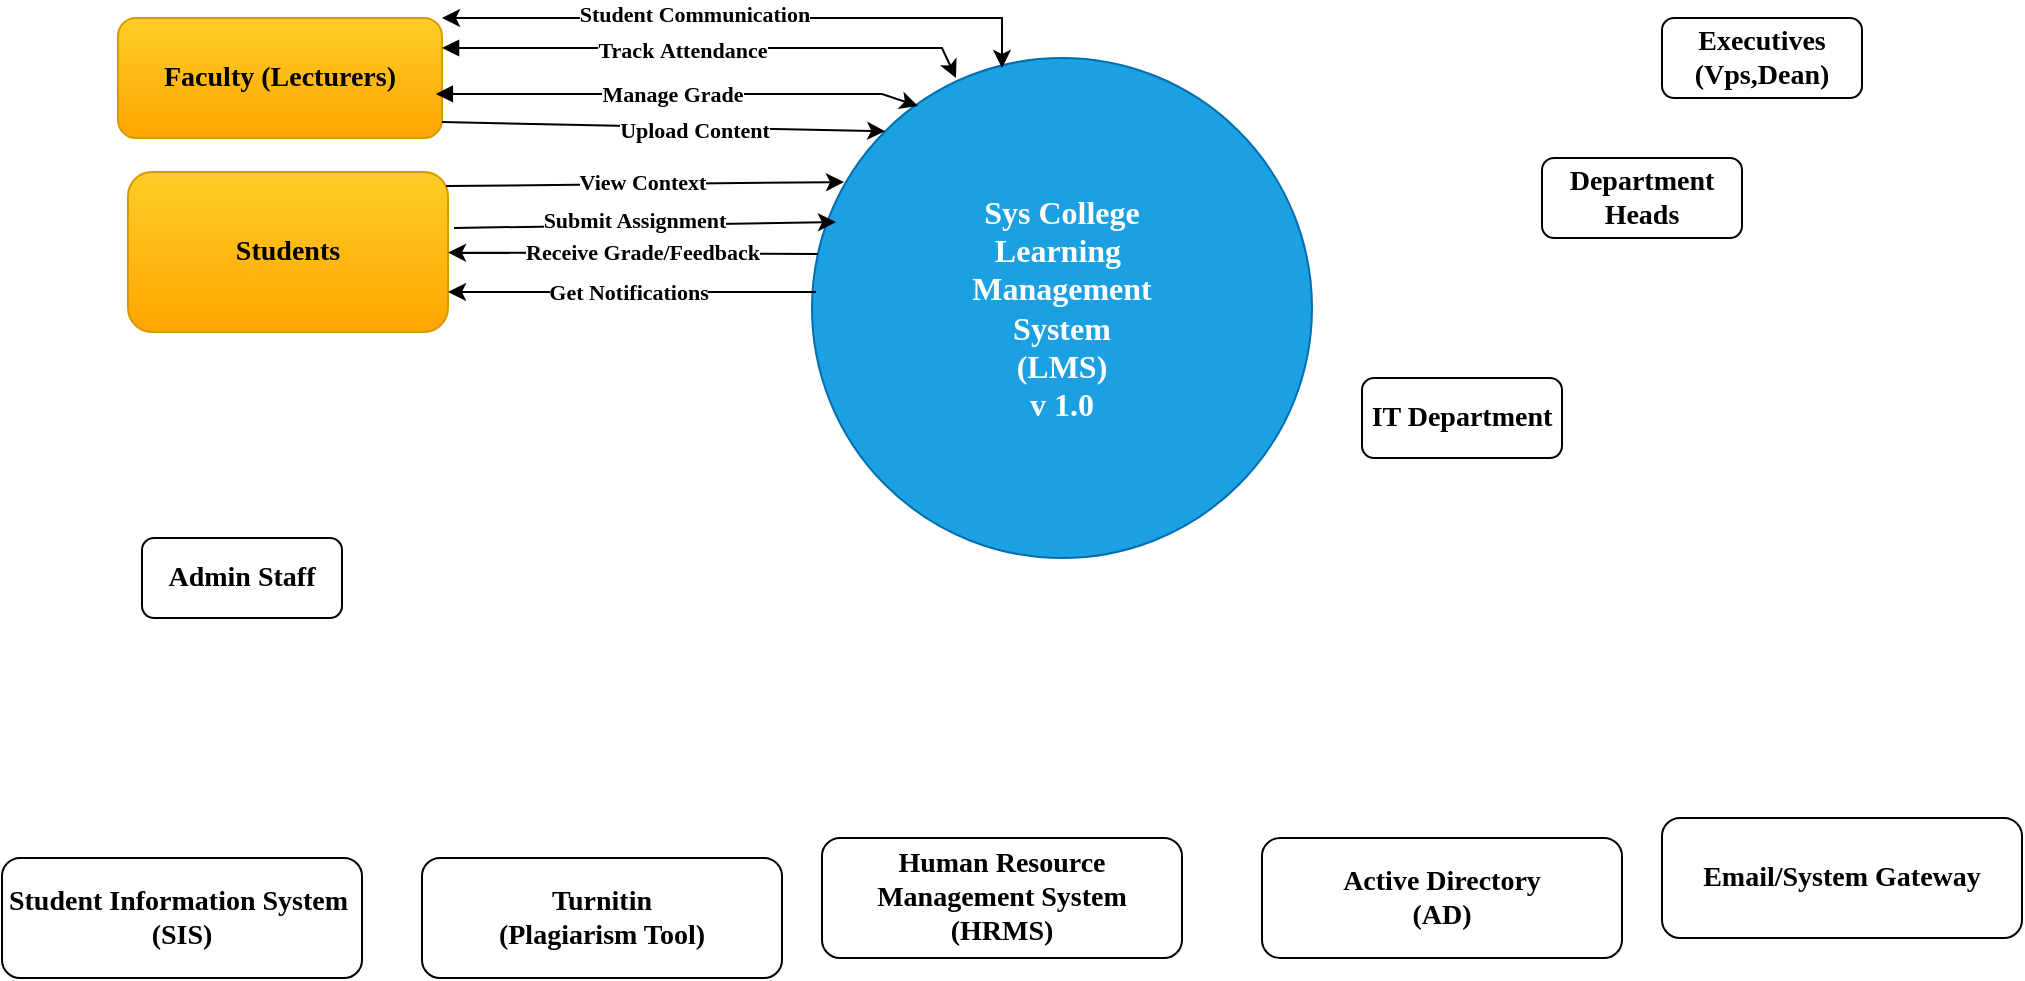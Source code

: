 <mxfile version="26.2.2">
  <diagram name="Page-1" id="Wjv5Oz3AqmIwob7s-AKi">
    <mxGraphModel dx="1428" dy="841" grid="1" gridSize="10" guides="1" tooltips="1" connect="1" arrows="1" fold="1" page="1" pageScale="1" pageWidth="1169" pageHeight="827" math="0" shadow="0">
      <root>
        <mxCell id="0" />
        <mxCell id="1" parent="0" />
        <mxCell id="Xvql2AdoNt05fyFsp_AF-1" value="&lt;div&gt;&lt;font face=&quot;Verdana&quot; style=&quot;font-size: 16px;&quot;&gt;&lt;b style=&quot;&quot;&gt;Sys College&lt;/b&gt;&lt;/font&gt;&lt;/div&gt;&lt;div&gt;&lt;b style=&quot;font-size: 16px; background-color: transparent;&quot;&gt;&lt;font style=&quot;color: light-dark(rgb(255, 255, 255), rgb(255, 255, 255));&quot; face=&quot;Verdana&quot;&gt;Learning&amp;nbsp;&lt;/font&gt;&lt;/b&gt;&lt;/div&gt;&lt;div&gt;&lt;font face=&quot;Verdana&quot; style=&quot;font-size: 16px;&quot;&gt;&lt;b&gt;Management&lt;/b&gt;&lt;/font&gt;&lt;/div&gt;&lt;div&gt;&lt;font face=&quot;Verdana&quot; style=&quot;font-size: 16px;&quot;&gt;&lt;b&gt;System&lt;/b&gt;&lt;/font&gt;&lt;/div&gt;&lt;div&gt;&lt;font face=&quot;Verdana&quot; style=&quot;font-size: 16px;&quot;&gt;&lt;b&gt;(LMS)&lt;br&gt;&lt;/b&gt;&lt;/font&gt;&lt;div&gt;&lt;font face=&quot;Verdana&quot; style=&quot;font-size: 16px;&quot;&gt;&lt;b style=&quot;&quot;&gt;v 1.0&lt;/b&gt;&lt;/font&gt;&lt;/div&gt;&lt;/div&gt;" style="ellipse;whiteSpace=wrap;html=1;aspect=fixed;fillColor=#1ba1e2;fontColor=#ffffff;strokeColor=#006EAF;" parent="1" vertex="1">
          <mxGeometry x="505" y="290" width="250" height="250" as="geometry" />
        </mxCell>
        <mxCell id="PJatKT9wjX2m28LQ-qIB-1" value="&lt;font style=&quot;font-size: 14px;&quot; face=&quot;Verdana&quot;&gt;&lt;b&gt;Students&lt;/b&gt;&lt;/font&gt;" style="rounded=1;whiteSpace=wrap;html=1;fillColor=#ffcd28;strokeColor=#d79b00;gradientColor=#ffa500;" parent="1" vertex="1">
          <mxGeometry x="163" y="347" width="160" height="80" as="geometry" />
        </mxCell>
        <mxCell id="PJatKT9wjX2m28LQ-qIB-2" value="&lt;b&gt;&lt;font style=&quot;font-size: 14px;&quot; face=&quot;Verdana&quot;&gt;Faculty (Lecturers)&lt;/font&gt;&lt;/b&gt;" style="rounded=1;whiteSpace=wrap;html=1;fillColor=#ffcd28;gradientColor=#ffa500;strokeColor=#d79b00;" parent="1" vertex="1">
          <mxGeometry x="158" y="270" width="162" height="60" as="geometry" />
        </mxCell>
        <mxCell id="PJatKT9wjX2m28LQ-qIB-3" value="&lt;b&gt;&lt;font style=&quot;font-size: 14px;&quot; face=&quot;Verdana&quot;&gt;Admin Staff&lt;/font&gt;&lt;/b&gt;" style="rounded=1;whiteSpace=wrap;html=1;" parent="1" vertex="1">
          <mxGeometry x="170" y="530" width="100" height="40" as="geometry" />
        </mxCell>
        <mxCell id="PJatKT9wjX2m28LQ-qIB-4" value="&lt;b&gt;&lt;font style=&quot;font-size: 14px;&quot; face=&quot;Verdana&quot;&gt;Department Heads&lt;/font&gt;&lt;/b&gt;" style="rounded=1;whiteSpace=wrap;html=1;" parent="1" vertex="1">
          <mxGeometry x="870" y="340" width="100" height="40" as="geometry" />
        </mxCell>
        <mxCell id="PJatKT9wjX2m28LQ-qIB-5" value="&lt;b&gt;&lt;font style=&quot;font-size: 14px;&quot; face=&quot;Verdana&quot;&gt;IT Department&lt;/font&gt;&lt;/b&gt;" style="rounded=1;whiteSpace=wrap;html=1;" parent="1" vertex="1">
          <mxGeometry x="780" y="450" width="100" height="40" as="geometry" />
        </mxCell>
        <mxCell id="PJatKT9wjX2m28LQ-qIB-6" value="&lt;b&gt;&lt;font style=&quot;font-size: 14px;&quot; face=&quot;Verdana&quot;&gt;Executives (Vps,Dean)&lt;/font&gt;&lt;/b&gt;" style="rounded=1;whiteSpace=wrap;html=1;" parent="1" vertex="1">
          <mxGeometry x="930" y="270" width="100" height="40" as="geometry" />
        </mxCell>
        <mxCell id="PJatKT9wjX2m28LQ-qIB-7" value="&lt;b&gt;&lt;font style=&quot;font-size: 14px;&quot; face=&quot;Verdana&quot;&gt;Student Information System&amp;nbsp;&lt;/font&gt;&lt;/b&gt;&lt;div&gt;&lt;b&gt;&lt;font style=&quot;font-size: 14px;&quot; face=&quot;Verdana&quot;&gt;(SIS)&lt;/font&gt;&lt;/b&gt;&lt;/div&gt;" style="rounded=1;whiteSpace=wrap;html=1;" parent="1" vertex="1">
          <mxGeometry x="100" y="690" width="180" height="60" as="geometry" />
        </mxCell>
        <mxCell id="PJatKT9wjX2m28LQ-qIB-8" value="&lt;b&gt;&lt;font style=&quot;font-size: 14px;&quot; face=&quot;Verdana&quot;&gt;Human Resource Management System&lt;br&gt;(HRMS)&lt;/font&gt;&lt;/b&gt;" style="rounded=1;whiteSpace=wrap;html=1;" parent="1" vertex="1">
          <mxGeometry x="510" y="680" width="180" height="60" as="geometry" />
        </mxCell>
        <mxCell id="PJatKT9wjX2m28LQ-qIB-9" value="&lt;font face=&quot;Verdana&quot;&gt;&lt;span style=&quot;font-size: 14px;&quot;&gt;&lt;b&gt;Active Directory&lt;/b&gt;&lt;/span&gt;&lt;/font&gt;&lt;div&gt;&lt;b style=&quot;font-size: 14px; font-family: Verdana; background-color: transparent; color: light-dark(rgb(0, 0, 0), rgb(255, 255, 255));&quot;&gt;(AD)&lt;/b&gt;&lt;/div&gt;" style="rounded=1;whiteSpace=wrap;html=1;" parent="1" vertex="1">
          <mxGeometry x="730" y="680" width="180" height="60" as="geometry" />
        </mxCell>
        <mxCell id="PJatKT9wjX2m28LQ-qIB-10" value="&lt;font face=&quot;Verdana&quot;&gt;&lt;span style=&quot;font-size: 14px;&quot;&gt;&lt;b&gt;Email/System Gateway&lt;/b&gt;&lt;/span&gt;&lt;/font&gt;" style="rounded=1;whiteSpace=wrap;html=1;" parent="1" vertex="1">
          <mxGeometry x="930" y="670" width="180" height="60" as="geometry" />
        </mxCell>
        <mxCell id="PJatKT9wjX2m28LQ-qIB-11" value="&lt;font face=&quot;Verdana&quot;&gt;&lt;span style=&quot;font-size: 14px;&quot;&gt;&lt;b&gt;Turnitin&lt;br&gt;(Plagiarism Tool)&lt;/b&gt;&lt;/span&gt;&lt;/font&gt;" style="rounded=1;whiteSpace=wrap;html=1;" parent="1" vertex="1">
          <mxGeometry x="310" y="690" width="180" height="60" as="geometry" />
        </mxCell>
        <mxCell id="PJatKT9wjX2m28LQ-qIB-12" value="" style="endArrow=classic;html=1;rounded=0;strokeWidth=1;exitX=0.994;exitY=0.088;exitDx=0;exitDy=0;exitPerimeter=0;entryX=0.064;entryY=0.248;entryDx=0;entryDy=0;entryPerimeter=0;" parent="1" source="PJatKT9wjX2m28LQ-qIB-1" target="Xvql2AdoNt05fyFsp_AF-1" edge="1">
          <mxGeometry width="50" height="50" relative="1" as="geometry">
            <mxPoint x="350" y="358" as="sourcePoint" />
            <mxPoint x="500" y="340" as="targetPoint" />
          </mxGeometry>
        </mxCell>
        <mxCell id="PJatKT9wjX2m28LQ-qIB-13" value="View Context" style="edgeLabel;html=1;align=center;verticalAlign=middle;resizable=0;points=[];fontFamily=Verdana;fontSize=11;fontStyle=1" parent="PJatKT9wjX2m28LQ-qIB-12" vertex="1" connectable="0">
          <mxGeometry x="0.066" y="-1" relative="1" as="geometry">
            <mxPoint x="-8" y="-2" as="offset" />
          </mxGeometry>
        </mxCell>
        <mxCell id="PJatKT9wjX2m28LQ-qIB-14" value="" style="endArrow=classic;html=1;rounded=0;entryX=0.048;entryY=0.328;entryDx=0;entryDy=0;entryPerimeter=0;strokeWidth=1;exitX=1.019;exitY=0.35;exitDx=0;exitDy=0;exitPerimeter=0;" parent="1" source="PJatKT9wjX2m28LQ-qIB-1" target="Xvql2AdoNt05fyFsp_AF-1" edge="1">
          <mxGeometry width="50" height="50" relative="1" as="geometry">
            <mxPoint x="320" y="375" as="sourcePoint" />
            <mxPoint x="509.75" y="374.75" as="targetPoint" />
          </mxGeometry>
        </mxCell>
        <mxCell id="PJatKT9wjX2m28LQ-qIB-15" value="Submit Assignment" style="edgeLabel;html=1;align=center;verticalAlign=middle;resizable=0;points=[];fontFamily=Verdana;fontSize=11;fontStyle=1" parent="PJatKT9wjX2m28LQ-qIB-14" vertex="1" connectable="0">
          <mxGeometry x="0.066" y="-1" relative="1" as="geometry">
            <mxPoint x="-12" y="-4" as="offset" />
          </mxGeometry>
        </mxCell>
        <mxCell id="PJatKT9wjX2m28LQ-qIB-16" value="" style="endArrow=classic;html=1;rounded=0;exitX=0.012;exitY=0.392;exitDx=0;exitDy=0;strokeWidth=1;exitPerimeter=0;" parent="1" source="Xvql2AdoNt05fyFsp_AF-1" target="PJatKT9wjX2m28LQ-qIB-1" edge="1">
          <mxGeometry width="50" height="50" relative="1" as="geometry">
            <mxPoint x="505" y="394" as="sourcePoint" />
            <mxPoint x="300" y="394" as="targetPoint" />
          </mxGeometry>
        </mxCell>
        <mxCell id="PJatKT9wjX2m28LQ-qIB-17" value="Receive Grade/Feedback" style="edgeLabel;html=1;align=center;verticalAlign=middle;resizable=0;points=[];fontFamily=Verdana;fontSize=11;fontStyle=1" parent="PJatKT9wjX2m28LQ-qIB-16" vertex="1" connectable="0">
          <mxGeometry x="0.066" y="-1" relative="1" as="geometry">
            <mxPoint x="10" as="offset" />
          </mxGeometry>
        </mxCell>
        <mxCell id="PJatKT9wjX2m28LQ-qIB-18" value="" style="endArrow=classic;html=1;rounded=0;strokeWidth=1;entryX=1;entryY=0.75;entryDx=0;entryDy=0;exitX=0.008;exitY=0.468;exitDx=0;exitDy=0;exitPerimeter=0;" parent="1" source="Xvql2AdoNt05fyFsp_AF-1" edge="1" target="PJatKT9wjX2m28LQ-qIB-1">
          <mxGeometry width="50" height="50" relative="1" as="geometry">
            <mxPoint x="505" y="412" as="sourcePoint" />
            <mxPoint x="300" y="412" as="targetPoint" />
          </mxGeometry>
        </mxCell>
        <mxCell id="PJatKT9wjX2m28LQ-qIB-19" value="Get Notifications" style="edgeLabel;html=1;align=center;verticalAlign=middle;resizable=0;points=[];fontFamily=Verdana;fontSize=11;fontStyle=1" parent="PJatKT9wjX2m28LQ-qIB-18" vertex="1" connectable="0">
          <mxGeometry x="0.066" y="-1" relative="1" as="geometry">
            <mxPoint x="4" y="1" as="offset" />
          </mxGeometry>
        </mxCell>
        <mxCell id="PJatKT9wjX2m28LQ-qIB-20" value="" style="endArrow=classic;html=1;rounded=0;strokeWidth=1;exitX=1;exitY=0.867;exitDx=0;exitDy=0;entryX=0;entryY=0;entryDx=0;entryDy=0;exitPerimeter=0;" parent="1" source="PJatKT9wjX2m28LQ-qIB-2" target="Xvql2AdoNt05fyFsp_AF-1" edge="1">
          <mxGeometry width="50" height="50" relative="1" as="geometry">
            <mxPoint x="560" y="200" as="sourcePoint" />
            <mxPoint x="490" y="310" as="targetPoint" />
            <Array as="points" />
          </mxGeometry>
        </mxCell>
        <mxCell id="PJatKT9wjX2m28LQ-qIB-21" value="Upload&amp;nbsp;&lt;span style=&quot;background-color: light-dark(#ffffff, var(--ge-dark-color, #121212)); color: light-dark(rgb(0, 0, 0), rgb(255, 255, 255));&quot;&gt;Content&lt;/span&gt;" style="edgeLabel;html=1;align=center;verticalAlign=middle;resizable=0;points=[];fontFamily=Verdana;fontSize=11;fontStyle=1" parent="PJatKT9wjX2m28LQ-qIB-20" vertex="1" connectable="0">
          <mxGeometry x="0.066" y="-1" relative="1" as="geometry">
            <mxPoint x="8" as="offset" />
          </mxGeometry>
        </mxCell>
        <mxCell id="PJatKT9wjX2m28LQ-qIB-22" value="" style="endArrow=classic;html=1;rounded=0;strokeWidth=1;startArrow=block;startFill=1;entryX=0.212;entryY=0.096;entryDx=0;entryDy=0;entryPerimeter=0;exitX=0.981;exitY=0.633;exitDx=0;exitDy=0;exitPerimeter=0;" parent="1" source="PJatKT9wjX2m28LQ-qIB-2" edge="1" target="Xvql2AdoNt05fyFsp_AF-1">
          <mxGeometry width="50" height="50" relative="1" as="geometry">
            <mxPoint x="330" y="272" as="sourcePoint" />
            <mxPoint x="560" y="290" as="targetPoint" />
            <Array as="points">
              <mxPoint x="540" y="308" />
            </Array>
          </mxGeometry>
        </mxCell>
        <mxCell id="PJatKT9wjX2m28LQ-qIB-23" value="Manage&amp;nbsp;&lt;span style=&quot;background-color: light-dark(#ffffff, var(--ge-dark-color, #121212)); color: light-dark(rgb(0, 0, 0), rgb(255, 255, 255));&quot;&gt;Grade&lt;/span&gt;" style="edgeLabel;html=1;align=center;verticalAlign=middle;resizable=0;points=[];fontFamily=Verdana;fontSize=11;fontStyle=1" parent="PJatKT9wjX2m28LQ-qIB-22" vertex="1" connectable="0">
          <mxGeometry x="0.066" y="-1" relative="1" as="geometry">
            <mxPoint x="-11" y="-1" as="offset" />
          </mxGeometry>
        </mxCell>
        <mxCell id="PJatKT9wjX2m28LQ-qIB-24" value="" style="endArrow=classic;html=1;rounded=0;strokeWidth=1;startArrow=block;startFill=1;exitX=1;exitY=0.25;exitDx=0;exitDy=0;entryX=0.288;entryY=0.04;entryDx=0;entryDy=0;entryPerimeter=0;" parent="1" source="PJatKT9wjX2m28LQ-qIB-2" target="Xvql2AdoNt05fyFsp_AF-1" edge="1">
          <mxGeometry width="50" height="50" relative="1" as="geometry">
            <mxPoint x="410" y="250" as="sourcePoint" />
            <mxPoint x="680" y="270" as="targetPoint" />
            <Array as="points">
              <mxPoint x="450" y="285" />
              <mxPoint x="570" y="285" />
            </Array>
          </mxGeometry>
        </mxCell>
        <mxCell id="PJatKT9wjX2m28LQ-qIB-25" value="Track&amp;nbsp;&lt;span style=&quot;background-color: light-dark(#ffffff, var(--ge-dark-color, #121212)); color: light-dark(rgb(0, 0, 0), rgb(255, 255, 255));&quot;&gt;Attendance&lt;/span&gt;" style="edgeLabel;html=1;align=center;verticalAlign=middle;resizable=0;points=[];fontFamily=Verdana;fontSize=11;fontStyle=1" parent="PJatKT9wjX2m28LQ-qIB-24" vertex="1" connectable="0">
          <mxGeometry x="0.066" y="-1" relative="1" as="geometry">
            <mxPoint x="-22" as="offset" />
          </mxGeometry>
        </mxCell>
        <mxCell id="PJatKT9wjX2m28LQ-qIB-26" value="" style="endArrow=classic;startArrow=classic;html=1;rounded=0;strokeWidth=1;entryX=1;entryY=0;entryDx=0;entryDy=0;exitX=0.38;exitY=0.02;exitDx=0;exitDy=0;exitPerimeter=0;" parent="1" source="Xvql2AdoNt05fyFsp_AF-1" target="PJatKT9wjX2m28LQ-qIB-2" edge="1">
          <mxGeometry width="50" height="50" relative="1" as="geometry">
            <mxPoint x="800" y="300" as="sourcePoint" />
            <mxPoint x="540" y="210" as="targetPoint" />
            <Array as="points">
              <mxPoint x="600" y="270" />
            </Array>
          </mxGeometry>
        </mxCell>
        <mxCell id="PJatKT9wjX2m28LQ-qIB-27" value="&lt;font face=&quot;Verdana&quot;&gt;&lt;b&gt;Student&amp;nbsp;&lt;/b&gt;&lt;/font&gt;&lt;b style=&quot;font-family: Verdana; background-color: light-dark(#ffffff, var(--ge-dark-color, #121212)); color: light-dark(rgb(0, 0, 0), rgb(255, 255, 255));&quot;&gt;Communication&lt;/b&gt;" style="edgeLabel;html=1;align=center;verticalAlign=middle;resizable=0;points=[];fontSize=11;" parent="PJatKT9wjX2m28LQ-qIB-26" vertex="1" connectable="0">
          <mxGeometry x="0.097" relative="1" as="geometry">
            <mxPoint x="-12" y="-2" as="offset" />
          </mxGeometry>
        </mxCell>
      </root>
    </mxGraphModel>
  </diagram>
</mxfile>
